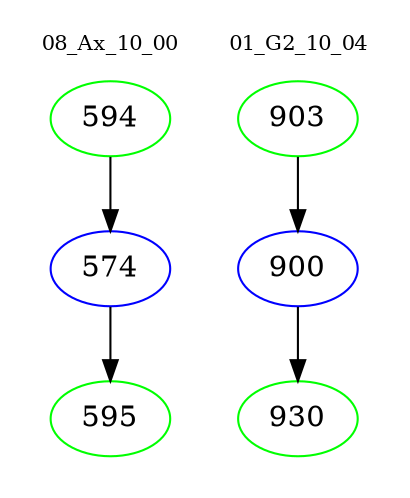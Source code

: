 digraph{
subgraph cluster_0 {
color = white
label = "08_Ax_10_00";
fontsize=10;
T0_594 [label="594", color="green"]
T0_594 -> T0_574 [color="black"]
T0_574 [label="574", color="blue"]
T0_574 -> T0_595 [color="black"]
T0_595 [label="595", color="green"]
}
subgraph cluster_1 {
color = white
label = "01_G2_10_04";
fontsize=10;
T1_903 [label="903", color="green"]
T1_903 -> T1_900 [color="black"]
T1_900 [label="900", color="blue"]
T1_900 -> T1_930 [color="black"]
T1_930 [label="930", color="green"]
}
}

